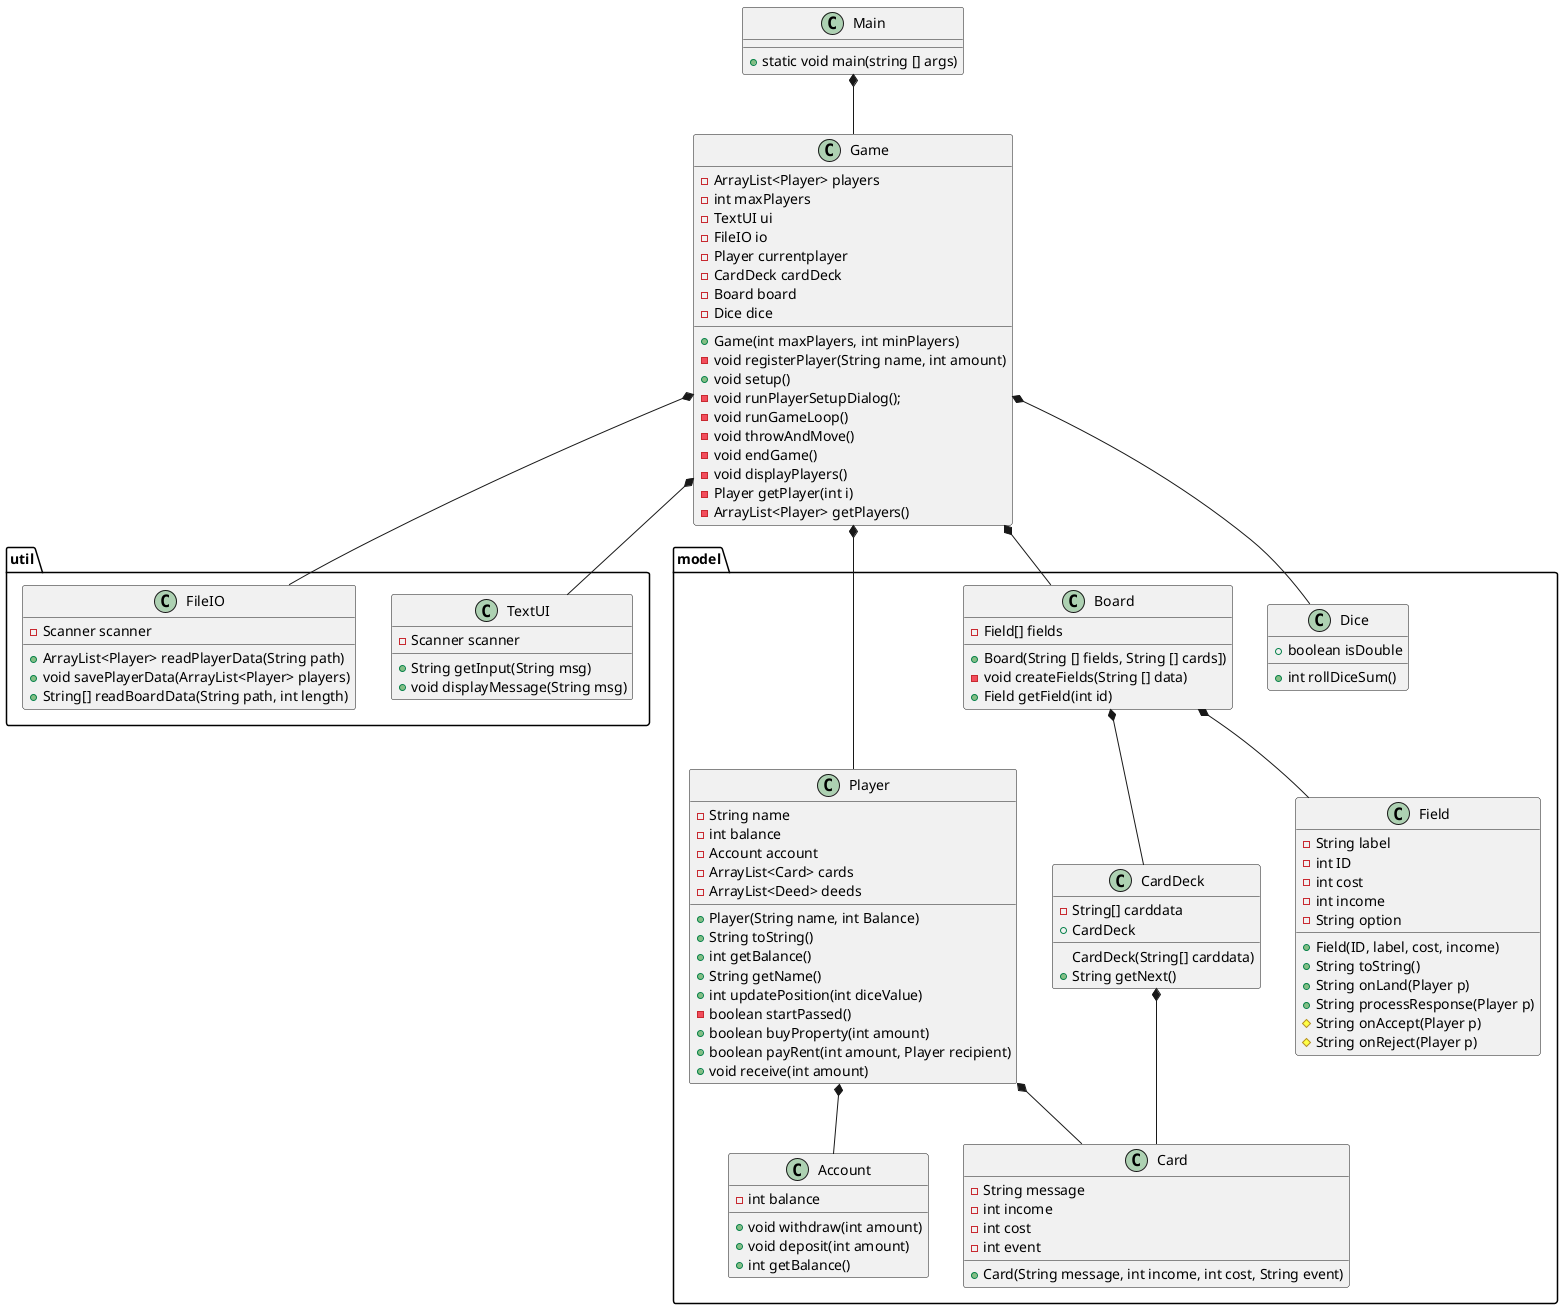 @startuml
'Domænemodellen giver nye entity klasser
'Pakker, model og util


class Main
class Game
package "util"{
    class TextUI
    class FileIO
}

package "model"{
    class Player
    class Field
      class Dice
      class Account
      class CardDeck
       class Card
      class Board
}

Main *-- Game
Game *-- TextUI
Game *-- FileIO
Game *-- Player
Player *-- Account
Player *-- Card
Game *--Board
Game *-- Dice
Board *-- Field
Board *-- CardDeck
CardDeck *-- Card


Main : + static void main(string [] args)

Player  : - String name
Player  : - int balance
'---_new-----
Player : - Account account
Player : - ArrayList<Card> cards
Player : - ArrayList<Deed> deeds
'-----------
Player  : + Player(String name, int Balance)
Player  : + String toString()
Player  : + int getBalance()
Player : + String getName()
'----new-----
Player : +int updatePosition(int diceValue)
Player : -boolean startPassed()
Player : + boolean buyProperty(int amount)
Player : + boolean payRent(int amount, Player recipient)
Player : + void receive(int amount)

'-----------
Account :  - int balance
Account  : + void withdraw(int amount)
Account  : + void deposit(int amount)
Account  : + int getBalance()

Game : - ArrayList<Player> players
Game : - int maxPlayers
Game : - TextUI ui
Game : - FileIO io
Game : - Player currentplayer
Game : - CardDeck cardDeck
Game : - Board board
Game : - Dice dice
Game : + Game(int maxPlayers, int minPlayers)
Game : - void registerPlayer(String name, int amount)
Game : + void setup()
Game : - void runPlayerSetupDialog();
Game : - void runGameLoop()
Game : - void throwAndMove()
Game : - void endGame()
Game : - void displayPlayers()
Game : - Player getPlayer(int i)
Game : - ArrayList<Player> getPlayers()

TextUI : + String getInput(String msg)
TextUI : - Scanner scanner
TextUI : + void displayMessage(String msg)


FileIO : - Scanner scanner
FileIO : + ArrayList<Player> readPlayerData(String path)
FileIO : + void savePlayerData(ArrayList<Player> players)
FileIO : + String[] readBoardData(String path, int length)

Field : - String label
Field : - int ID
Field : - int cost
Field : - int income
Field : - String option
Field : + Field(ID, label, cost, income)
Field : + String toString()
Field : + String onLand(Player p)
Field : + String processResponse(Player p)
Field : # String onAccept(Player p)
Field : # String onReject(Player p)


Board : - Field[] fields
Board : + Board(String [] fields, String [] cards])
Board : - void createFields(String [] data)
Board : + Field getField(int id)

CardDeck : - String[] carddata
CardDeck : + CardDeck
CardDeck : CardDeck(String[] carddata)
CardDeck : + String getNext()

Card : -String message
Card : -int income
Card : -int cost
Card : -int event
Card : +Card(String message, int income, int cost, String event)

Dice : +boolean isDouble
Dice : +int rollDiceSum()
@enduml
